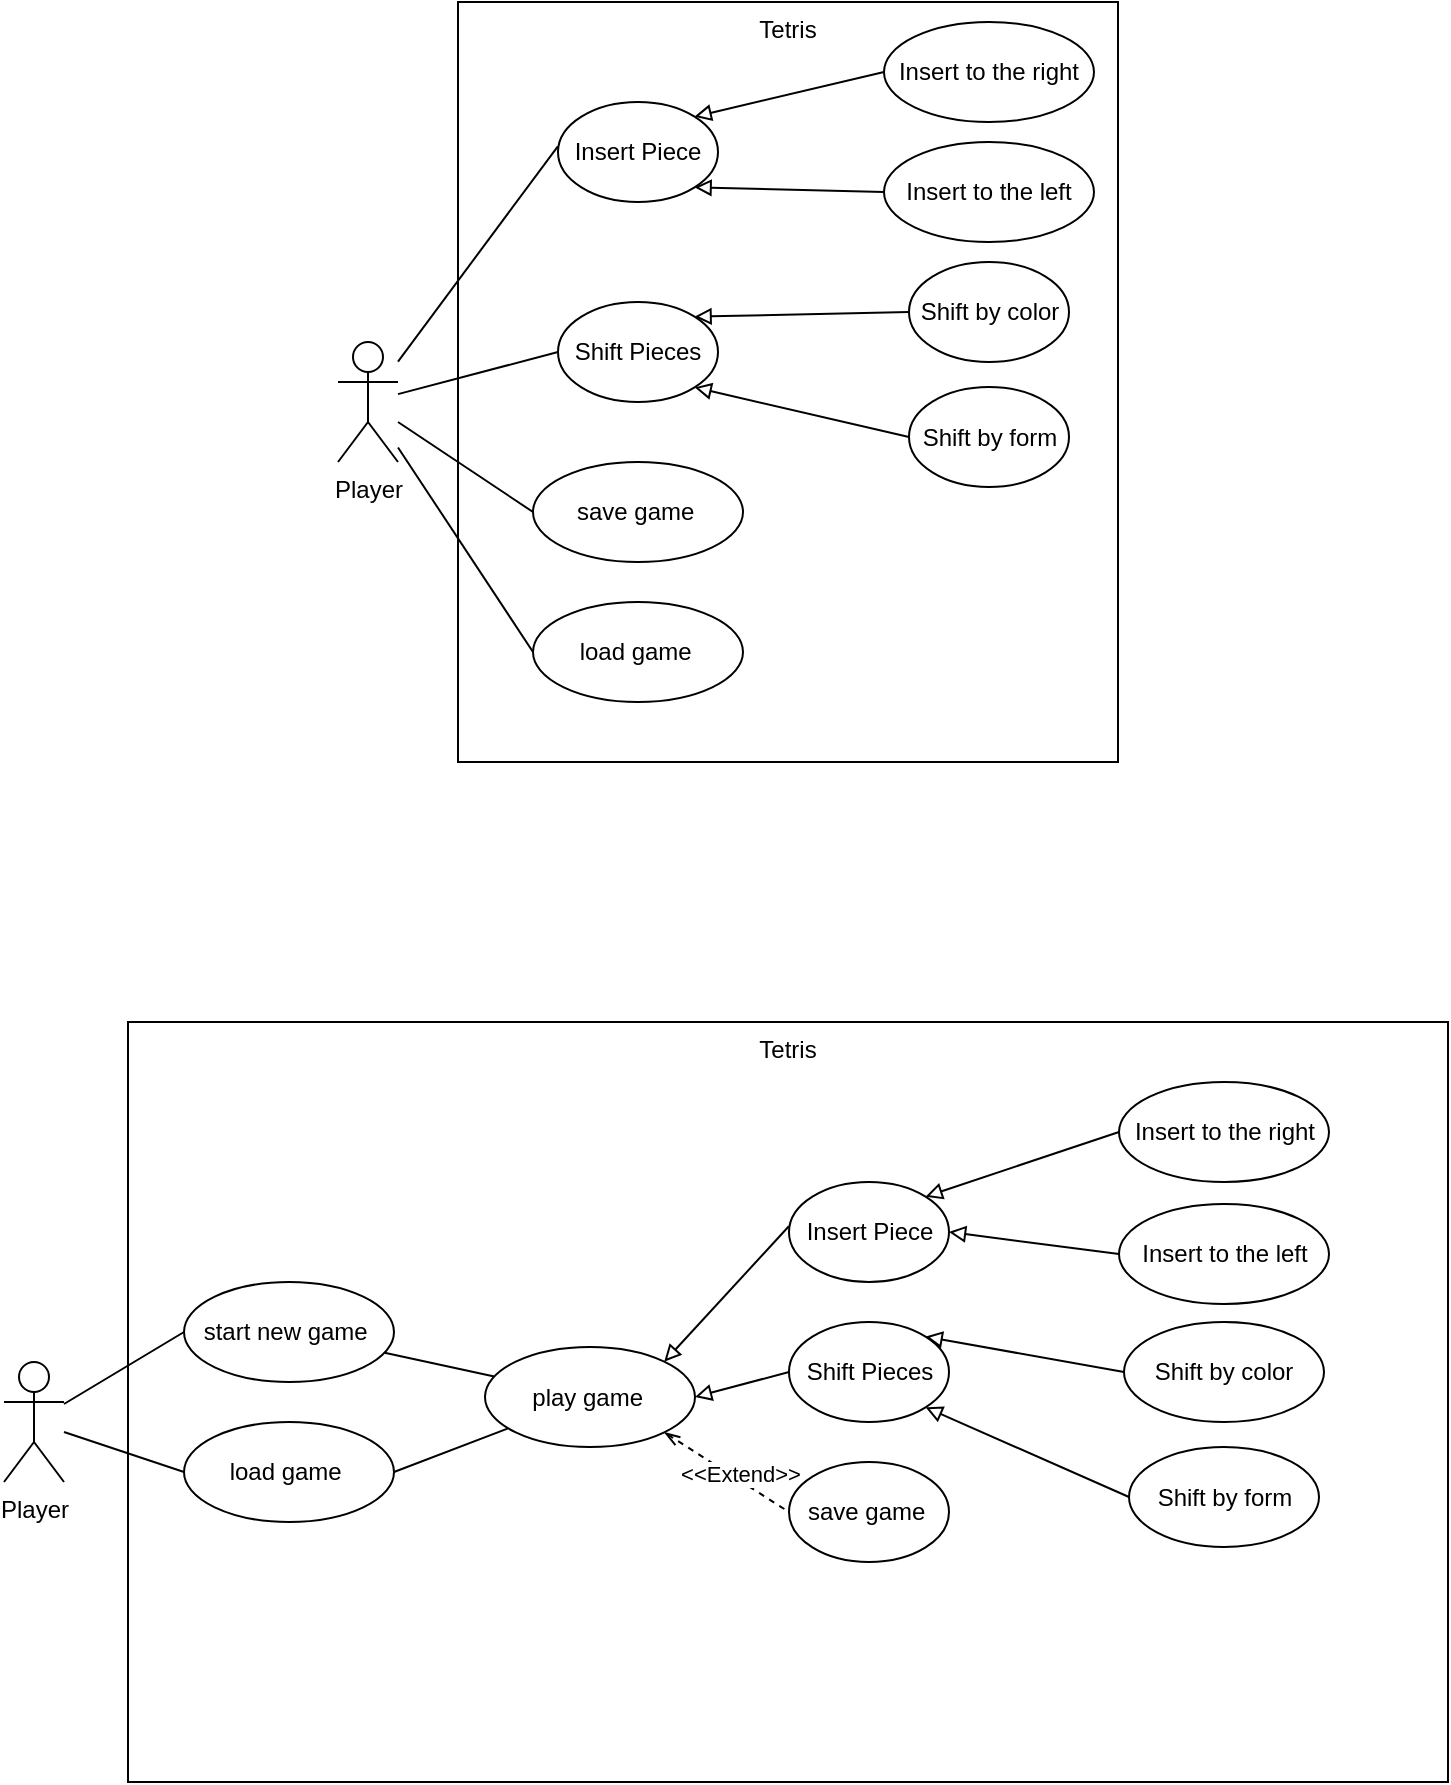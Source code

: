 <mxfile>
    <diagram id="Zc9ykDCaDpqadypkbZk2" name="Page-1">
        <mxGraphModel dx="2407" dy="1107" grid="1" gridSize="10" guides="1" tooltips="1" connect="1" arrows="1" fold="1" page="1" pageScale="1" pageWidth="850" pageHeight="1100" math="0" shadow="0">
            <root>
                <mxCell id="0"/>
                <mxCell id="1" parent="0"/>
                <mxCell id="2" value="&lt;div style=&quot;&quot;&gt;Tetris&lt;/div&gt;" style="rounded=0;whiteSpace=wrap;html=1;align=center;movable=1;resizable=1;rotatable=1;deletable=1;editable=1;connectable=1;verticalAlign=top;" parent="1" vertex="1">
                    <mxGeometry x="290" y="80" width="330" height="380" as="geometry"/>
                </mxCell>
                <mxCell id="3" value="Insert Piece" style="ellipse;whiteSpace=wrap;html=1;movable=1;resizable=1;rotatable=1;deletable=1;editable=1;connectable=1;" parent="1" vertex="1">
                    <mxGeometry x="340" y="130" width="80" height="50" as="geometry"/>
                </mxCell>
                <mxCell id="31" style="html=1;entryX=0;entryY=0.5;entryDx=0;entryDy=0;endArrow=none;endFill=0;movable=1;resizable=1;rotatable=1;deletable=1;editable=1;connectable=1;" parent="1" source="5" target="26" edge="1">
                    <mxGeometry relative="1" as="geometry">
                        <mxPoint x="260" y="270" as="sourcePoint"/>
                    </mxGeometry>
                </mxCell>
                <mxCell id="32" style="html=1;entryX=0;entryY=0.5;entryDx=0;entryDy=0;endArrow=none;endFill=0;movable=1;resizable=1;rotatable=1;deletable=1;editable=1;connectable=1;" parent="1" source="5" target="27" edge="1">
                    <mxGeometry relative="1" as="geometry">
                        <mxPoint x="270" y="320" as="sourcePoint"/>
                    </mxGeometry>
                </mxCell>
                <mxCell id="5" value="Player" style="shape=umlActor;verticalLabelPosition=bottom;verticalAlign=top;html=1;outlineConnect=0;movable=1;resizable=1;rotatable=1;deletable=1;editable=1;connectable=1;" parent="1" vertex="1">
                    <mxGeometry x="230" y="250" width="30" height="60" as="geometry"/>
                </mxCell>
                <mxCell id="6" value="Shift Pieces" style="ellipse;whiteSpace=wrap;html=1;movable=1;resizable=1;rotatable=1;deletable=1;editable=1;connectable=1;" parent="1" vertex="1">
                    <mxGeometry x="340" y="230" width="80" height="50" as="geometry"/>
                </mxCell>
                <mxCell id="7" value="Insert to the right" style="ellipse;whiteSpace=wrap;html=1;movable=1;resizable=1;rotatable=1;deletable=1;editable=1;connectable=1;" parent="1" vertex="1">
                    <mxGeometry x="503" y="90" width="105" height="50" as="geometry"/>
                </mxCell>
                <mxCell id="11" value="Insert to the left" style="ellipse;whiteSpace=wrap;html=1;movable=1;resizable=1;rotatable=1;deletable=1;editable=1;connectable=1;" parent="1" vertex="1">
                    <mxGeometry x="503" y="150" width="105" height="50" as="geometry"/>
                </mxCell>
                <mxCell id="12" value="Shift by color" style="ellipse;whiteSpace=wrap;html=1;movable=1;resizable=1;rotatable=1;deletable=1;editable=1;connectable=1;" parent="1" vertex="1">
                    <mxGeometry x="515.5" y="210" width="80" height="50" as="geometry"/>
                </mxCell>
                <mxCell id="13" value="Shift by form" style="ellipse;whiteSpace=wrap;html=1;movable=1;resizable=1;rotatable=1;deletable=1;editable=1;connectable=1;" parent="1" vertex="1">
                    <mxGeometry x="515.5" y="272.5" width="80" height="50" as="geometry"/>
                </mxCell>
                <mxCell id="17" style="edgeStyle=none;html=1;exitX=0;exitY=0.5;exitDx=0;exitDy=0;endArrow=block;endFill=0;entryX=1;entryY=0;entryDx=0;entryDy=0;movable=1;resizable=1;rotatable=1;deletable=1;editable=1;connectable=1;" parent="1" source="12" target="6" edge="1">
                    <mxGeometry relative="1" as="geometry">
                        <mxPoint x="502.5" y="322.32" as="sourcePoint"/>
                        <mxPoint x="422.5" y="360" as="targetPoint"/>
                    </mxGeometry>
                </mxCell>
                <mxCell id="18" style="edgeStyle=none;html=1;exitX=0;exitY=0.5;exitDx=0;exitDy=0;endArrow=block;endFill=0;entryX=1;entryY=1;entryDx=0;entryDy=0;movable=1;resizable=1;rotatable=1;deletable=1;editable=1;connectable=1;" parent="1" source="13" target="6" edge="1">
                    <mxGeometry relative="1" as="geometry">
                        <mxPoint x="502.5" y="390" as="sourcePoint"/>
                        <mxPoint x="422.5" y="380" as="targetPoint"/>
                    </mxGeometry>
                </mxCell>
                <mxCell id="20" style="edgeStyle=none;html=1;endArrow=block;endFill=0;entryX=1;entryY=0;entryDx=0;entryDy=0;exitX=0;exitY=0.5;exitDx=0;exitDy=0;movable=1;resizable=1;rotatable=1;deletable=1;editable=1;connectable=1;" parent="1" source="7" target="3" edge="1">
                    <mxGeometry relative="1" as="geometry">
                        <mxPoint x="472.5" y="160" as="sourcePoint"/>
                        <mxPoint x="403.784" y="160.002" as="targetPoint"/>
                    </mxGeometry>
                </mxCell>
                <mxCell id="21" style="edgeStyle=none;html=1;endArrow=block;endFill=0;entryX=1;entryY=1;entryDx=0;entryDy=0;exitX=0;exitY=0.5;exitDx=0;exitDy=0;movable=1;resizable=1;rotatable=1;deletable=1;editable=1;connectable=1;" parent="1" source="11" target="3" edge="1">
                    <mxGeometry relative="1" as="geometry">
                        <mxPoint x="482.5" y="223" as="sourcePoint"/>
                        <mxPoint x="415.744" y="240.002" as="targetPoint"/>
                    </mxGeometry>
                </mxCell>
                <mxCell id="23" value="" style="endArrow=none;html=1;entryX=-0.001;entryY=0.443;entryDx=0;entryDy=0;entryPerimeter=0;movable=1;resizable=1;rotatable=1;deletable=1;editable=1;connectable=1;" parent="1" source="5" target="3" edge="1">
                    <mxGeometry width="50" height="50" relative="1" as="geometry">
                        <mxPoint x="270" y="260" as="sourcePoint"/>
                        <mxPoint x="320" y="210" as="targetPoint"/>
                    </mxGeometry>
                </mxCell>
                <mxCell id="24" value="" style="endArrow=none;html=1;entryX=0;entryY=0.5;entryDx=0;entryDy=0;movable=1;resizable=1;rotatable=1;deletable=1;editable=1;connectable=1;" parent="1" source="5" target="6" edge="1">
                    <mxGeometry width="50" height="50" relative="1" as="geometry">
                        <mxPoint x="270" y="280" as="sourcePoint"/>
                        <mxPoint x="460" y="240" as="targetPoint"/>
                    </mxGeometry>
                </mxCell>
                <mxCell id="26" value="save game&amp;nbsp;" style="ellipse;whiteSpace=wrap;html=1;movable=1;resizable=1;rotatable=1;deletable=1;editable=1;connectable=1;" parent="1" vertex="1">
                    <mxGeometry x="327.5" y="310" width="105" height="50" as="geometry"/>
                </mxCell>
                <mxCell id="27" value="load game&amp;nbsp;" style="ellipse;whiteSpace=wrap;html=1;movable=1;resizable=1;rotatable=1;deletable=1;editable=1;connectable=1;" parent="1" vertex="1">
                    <mxGeometry x="327.5" y="380" width="105" height="50" as="geometry"/>
                </mxCell>
                <mxCell id="33" value="&lt;div style=&quot;&quot;&gt;Tetris&lt;/div&gt;" style="rounded=0;whiteSpace=wrap;html=1;align=center;movable=0;resizable=0;rotatable=0;deletable=0;editable=0;connectable=0;verticalAlign=top;" parent="1" vertex="1">
                    <mxGeometry x="125" y="590" width="660" height="380" as="geometry"/>
                </mxCell>
                <mxCell id="34" value="Insert Piece" style="ellipse;whiteSpace=wrap;html=1;movable=1;resizable=1;rotatable=1;deletable=1;editable=1;connectable=1;" parent="1" vertex="1">
                    <mxGeometry x="455.5" y="670" width="80" height="50" as="geometry"/>
                </mxCell>
                <mxCell id="35" style="html=1;entryX=0;entryY=0.5;entryDx=0;entryDy=0;endArrow=none;endFill=0;movable=1;resizable=1;rotatable=1;deletable=1;editable=1;connectable=1;exitX=1;exitY=1;exitDx=0;exitDy=0;dashed=1;startArrow=openThin;startFill=0;" parent="1" source="53" target="49" edge="1">
                    <mxGeometry relative="1" as="geometry">
                        <mxPoint x="373" y="820" as="sourcePoint"/>
                    </mxGeometry>
                </mxCell>
                <mxCell id="56" value="&amp;lt;&amp;lt;Extend&amp;gt;&amp;gt;" style="edgeLabel;html=1;align=center;verticalAlign=middle;resizable=0;points=[];" parent="35" vertex="1" connectable="0">
                    <mxGeometry x="-0.37" relative="1" as="geometry">
                        <mxPoint x="18" y="8" as="offset"/>
                    </mxGeometry>
                </mxCell>
                <mxCell id="36" style="html=1;entryX=0;entryY=0.5;entryDx=0;entryDy=0;endArrow=none;endFill=0;movable=1;resizable=1;rotatable=1;deletable=1;editable=1;connectable=1;" parent="1" source="37" target="50" edge="1">
                    <mxGeometry relative="1" as="geometry">
                        <mxPoint x="103" y="830" as="sourcePoint"/>
                    </mxGeometry>
                </mxCell>
                <mxCell id="37" value="Player" style="shape=umlActor;verticalLabelPosition=bottom;verticalAlign=top;html=1;outlineConnect=0;movable=1;resizable=1;rotatable=1;deletable=1;editable=1;connectable=1;" parent="1" vertex="1">
                    <mxGeometry x="63" y="760" width="30" height="60" as="geometry"/>
                </mxCell>
                <mxCell id="38" value="Shift Pieces" style="ellipse;whiteSpace=wrap;html=1;movable=1;resizable=1;rotatable=1;deletable=1;editable=1;connectable=1;" parent="1" vertex="1">
                    <mxGeometry x="455.5" y="740" width="80" height="50" as="geometry"/>
                </mxCell>
                <mxCell id="39" value="Insert to the right" style="ellipse;whiteSpace=wrap;html=1;movable=1;resizable=1;rotatable=1;deletable=1;editable=1;connectable=1;" parent="1" vertex="1">
                    <mxGeometry x="620.5" y="620" width="105" height="50" as="geometry"/>
                </mxCell>
                <mxCell id="40" value="Insert to the left" style="ellipse;whiteSpace=wrap;html=1;movable=1;resizable=1;rotatable=1;deletable=1;editable=1;connectable=1;" parent="1" vertex="1">
                    <mxGeometry x="620.5" y="681" width="105" height="50" as="geometry"/>
                </mxCell>
                <mxCell id="41" value="Shift by color" style="ellipse;whiteSpace=wrap;html=1;movable=1;resizable=1;rotatable=1;deletable=1;editable=1;connectable=1;" parent="1" vertex="1">
                    <mxGeometry x="623" y="740" width="100" height="50" as="geometry"/>
                </mxCell>
                <mxCell id="42" value="Shift by form" style="ellipse;whiteSpace=wrap;html=1;movable=1;resizable=1;rotatable=1;deletable=1;editable=1;connectable=1;" parent="1" vertex="1">
                    <mxGeometry x="625.5" y="802.5" width="95" height="50" as="geometry"/>
                </mxCell>
                <mxCell id="43" style="html=1;exitX=0;exitY=0.5;exitDx=0;exitDy=0;endArrow=block;endFill=0;entryX=1;entryY=0;entryDx=0;entryDy=0;movable=1;resizable=1;rotatable=1;deletable=1;editable=1;connectable=1;" parent="1" source="41" target="38" edge="1">
                    <mxGeometry relative="1" as="geometry">
                        <mxPoint x="723" y="852.32" as="sourcePoint"/>
                        <mxPoint x="643" y="890" as="targetPoint"/>
                    </mxGeometry>
                </mxCell>
                <mxCell id="44" style="html=1;exitX=0;exitY=0.5;exitDx=0;exitDy=0;endArrow=block;endFill=0;entryX=1;entryY=1;entryDx=0;entryDy=0;movable=1;resizable=1;rotatable=1;deletable=1;editable=1;connectable=1;" parent="1" source="42" target="38" edge="1">
                    <mxGeometry relative="1" as="geometry">
                        <mxPoint x="723" y="920" as="sourcePoint"/>
                        <mxPoint x="643" y="910" as="targetPoint"/>
                    </mxGeometry>
                </mxCell>
                <mxCell id="45" style="html=1;endArrow=block;endFill=0;entryX=1;entryY=0;entryDx=0;entryDy=0;exitX=0;exitY=0.5;exitDx=0;exitDy=0;movable=1;resizable=1;rotatable=1;deletable=1;editable=1;connectable=1;" parent="1" source="39" target="34" edge="1">
                    <mxGeometry relative="1" as="geometry">
                        <mxPoint x="693" y="690" as="sourcePoint"/>
                        <mxPoint x="624.284" y="690.002" as="targetPoint"/>
                    </mxGeometry>
                </mxCell>
                <mxCell id="46" style="html=1;endArrow=block;endFill=0;entryX=1;entryY=0.5;entryDx=0;entryDy=0;exitX=0;exitY=0.5;exitDx=0;exitDy=0;movable=1;resizable=1;rotatable=1;deletable=1;editable=1;connectable=1;" parent="1" source="40" target="34" edge="1">
                    <mxGeometry relative="1" as="geometry">
                        <mxPoint x="703" y="753" as="sourcePoint"/>
                        <mxPoint x="636.244" y="770.002" as="targetPoint"/>
                    </mxGeometry>
                </mxCell>
                <mxCell id="47" value="" style="endArrow=none;html=1;entryX=-0.001;entryY=0.443;entryDx=0;entryDy=0;entryPerimeter=0;movable=1;resizable=1;rotatable=1;deletable=1;editable=1;connectable=1;exitX=1;exitY=0;exitDx=0;exitDy=0;startArrow=block;startFill=0;" parent="1" source="53" target="34" edge="1">
                    <mxGeometry width="50" height="50" relative="1" as="geometry">
                        <mxPoint x="103" y="770" as="sourcePoint"/>
                        <mxPoint x="153" y="720" as="targetPoint"/>
                    </mxGeometry>
                </mxCell>
                <mxCell id="48" value="" style="endArrow=none;html=1;entryX=0;entryY=0.5;entryDx=0;entryDy=0;movable=1;resizable=1;rotatable=1;deletable=1;editable=1;connectable=1;exitX=1;exitY=0.5;exitDx=0;exitDy=0;startArrow=block;startFill=0;" parent="1" source="53" target="38" edge="1">
                    <mxGeometry width="50" height="50" relative="1" as="geometry">
                        <mxPoint x="103" y="790" as="sourcePoint"/>
                        <mxPoint x="293" y="750" as="targetPoint"/>
                    </mxGeometry>
                </mxCell>
                <mxCell id="49" value="save game&amp;nbsp;" style="ellipse;whiteSpace=wrap;html=1;movable=1;resizable=1;rotatable=1;deletable=1;editable=1;connectable=1;" parent="1" vertex="1">
                    <mxGeometry x="455.5" y="810" width="80" height="50" as="geometry"/>
                </mxCell>
                <mxCell id="50" value="load game&amp;nbsp;" style="ellipse;whiteSpace=wrap;html=1;movable=1;resizable=1;rotatable=1;deletable=1;editable=1;connectable=1;" parent="1" vertex="1">
                    <mxGeometry x="153" y="790" width="105" height="50" as="geometry"/>
                </mxCell>
                <mxCell id="51" style="html=1;entryX=0;entryY=0.5;entryDx=0;entryDy=0;endArrow=none;endFill=0;movable=1;resizable=1;rotatable=1;deletable=1;editable=1;connectable=1;" parent="1" source="37" target="52" edge="1">
                    <mxGeometry relative="1" as="geometry">
                        <mxPoint x="103" y="790" as="sourcePoint"/>
                    </mxGeometry>
                </mxCell>
                <mxCell id="52" value="start new game&amp;nbsp;" style="ellipse;whiteSpace=wrap;html=1;movable=1;resizable=1;rotatable=1;deletable=1;editable=1;connectable=1;" parent="1" vertex="1">
                    <mxGeometry x="153" y="720" width="105" height="50" as="geometry"/>
                </mxCell>
                <mxCell id="54" style="html=1;entryX=1;entryY=0.5;entryDx=0;entryDy=0;endArrow=none;endFill=0;" parent="1" source="53" target="50" edge="1">
                    <mxGeometry relative="1" as="geometry"/>
                </mxCell>
                <mxCell id="55" style="html=1;endArrow=none;endFill=0;" parent="1" source="53" target="52" edge="1">
                    <mxGeometry relative="1" as="geometry"/>
                </mxCell>
                <mxCell id="53" value="play&amp;nbsp;game&amp;nbsp;" style="ellipse;whiteSpace=wrap;html=1;movable=1;resizable=1;rotatable=1;deletable=1;editable=1;connectable=1;" parent="1" vertex="1">
                    <mxGeometry x="303.5" y="752.5" width="105" height="50" as="geometry"/>
                </mxCell>
            </root>
        </mxGraphModel>
    </diagram>
</mxfile>